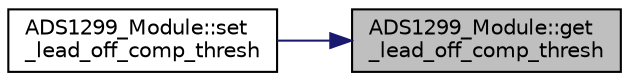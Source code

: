 digraph "ADS1299_Module::get_lead_off_comp_thresh"
{
 // LATEX_PDF_SIZE
  edge [fontname="Helvetica",fontsize="10",labelfontname="Helvetica",labelfontsize="10"];
  node [fontname="Helvetica",fontsize="10",shape=record];
  rankdir="RL";
  Node1 [label="ADS1299_Module::get\l_lead_off_comp_thresh",height=0.2,width=0.4,color="black", fillcolor="grey75", style="filled", fontcolor="black",tooltip="Gets the leadoff comparator threshold level."];
  Node1 -> Node2 [dir="back",color="midnightblue",fontsize="10",style="solid",fontname="Helvetica"];
  Node2 [label="ADS1299_Module::set\l_lead_off_comp_thresh",height=0.2,width=0.4,color="black", fillcolor="white", style="filled",URL="$class_a_d_s1299___module.html#a06df74da96bb3b327718dc95f55f8add",tooltip="Sets the leadoff comparator threshold level."];
}

